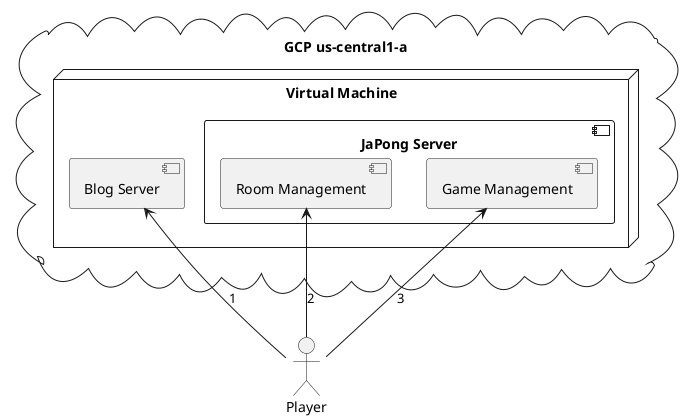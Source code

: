 @startuml

actor Player
cloud "GCP us-central1-a" {
  node "Virtual Machine" {
    component "Blog Server" as Blog
    component "JaPong Server" as JaPong {
      component "Room Management" as RoomManagement
      component "Game Management" as GameManagement
    }
  }
}

Blog <-- Player: 1
RoomManagement <-- Player: 2
GameManagement <-- Player: 3

@enduml